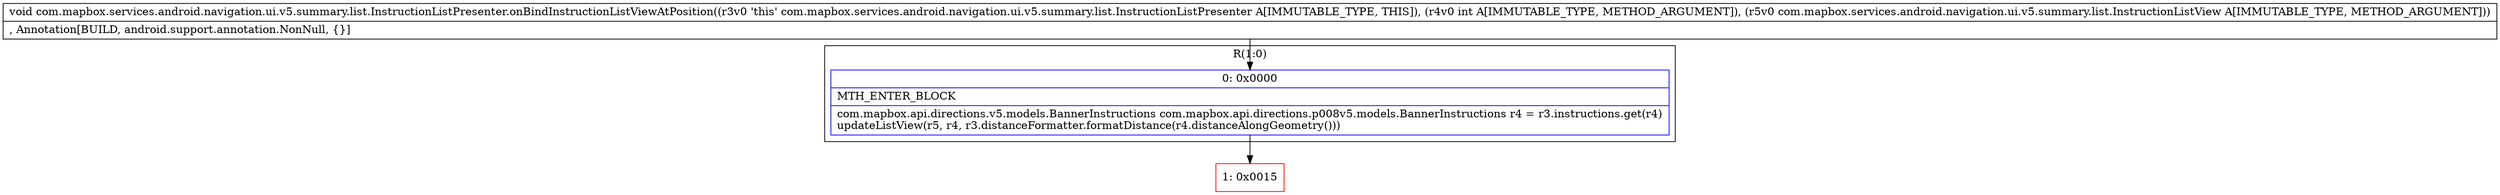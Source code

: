 digraph "CFG forcom.mapbox.services.android.navigation.ui.v5.summary.list.InstructionListPresenter.onBindInstructionListViewAtPosition(ILcom\/mapbox\/services\/android\/navigation\/ui\/v5\/summary\/list\/InstructionListView;)V" {
subgraph cluster_Region_719110755 {
label = "R(1:0)";
node [shape=record,color=blue];
Node_0 [shape=record,label="{0\:\ 0x0000|MTH_ENTER_BLOCK\l|com.mapbox.api.directions.v5.models.BannerInstructions com.mapbox.api.directions.p008v5.models.BannerInstructions r4 = r3.instructions.get(r4)\lupdateListView(r5, r4, r3.distanceFormatter.formatDistance(r4.distanceAlongGeometry()))\l}"];
}
Node_1 [shape=record,color=red,label="{1\:\ 0x0015}"];
MethodNode[shape=record,label="{void com.mapbox.services.android.navigation.ui.v5.summary.list.InstructionListPresenter.onBindInstructionListViewAtPosition((r3v0 'this' com.mapbox.services.android.navigation.ui.v5.summary.list.InstructionListPresenter A[IMMUTABLE_TYPE, THIS]), (r4v0 int A[IMMUTABLE_TYPE, METHOD_ARGUMENT]), (r5v0 com.mapbox.services.android.navigation.ui.v5.summary.list.InstructionListView A[IMMUTABLE_TYPE, METHOD_ARGUMENT]))  | , Annotation[BUILD, android.support.annotation.NonNull, \{\}]\l}"];
MethodNode -> Node_0;
Node_0 -> Node_1;
}

